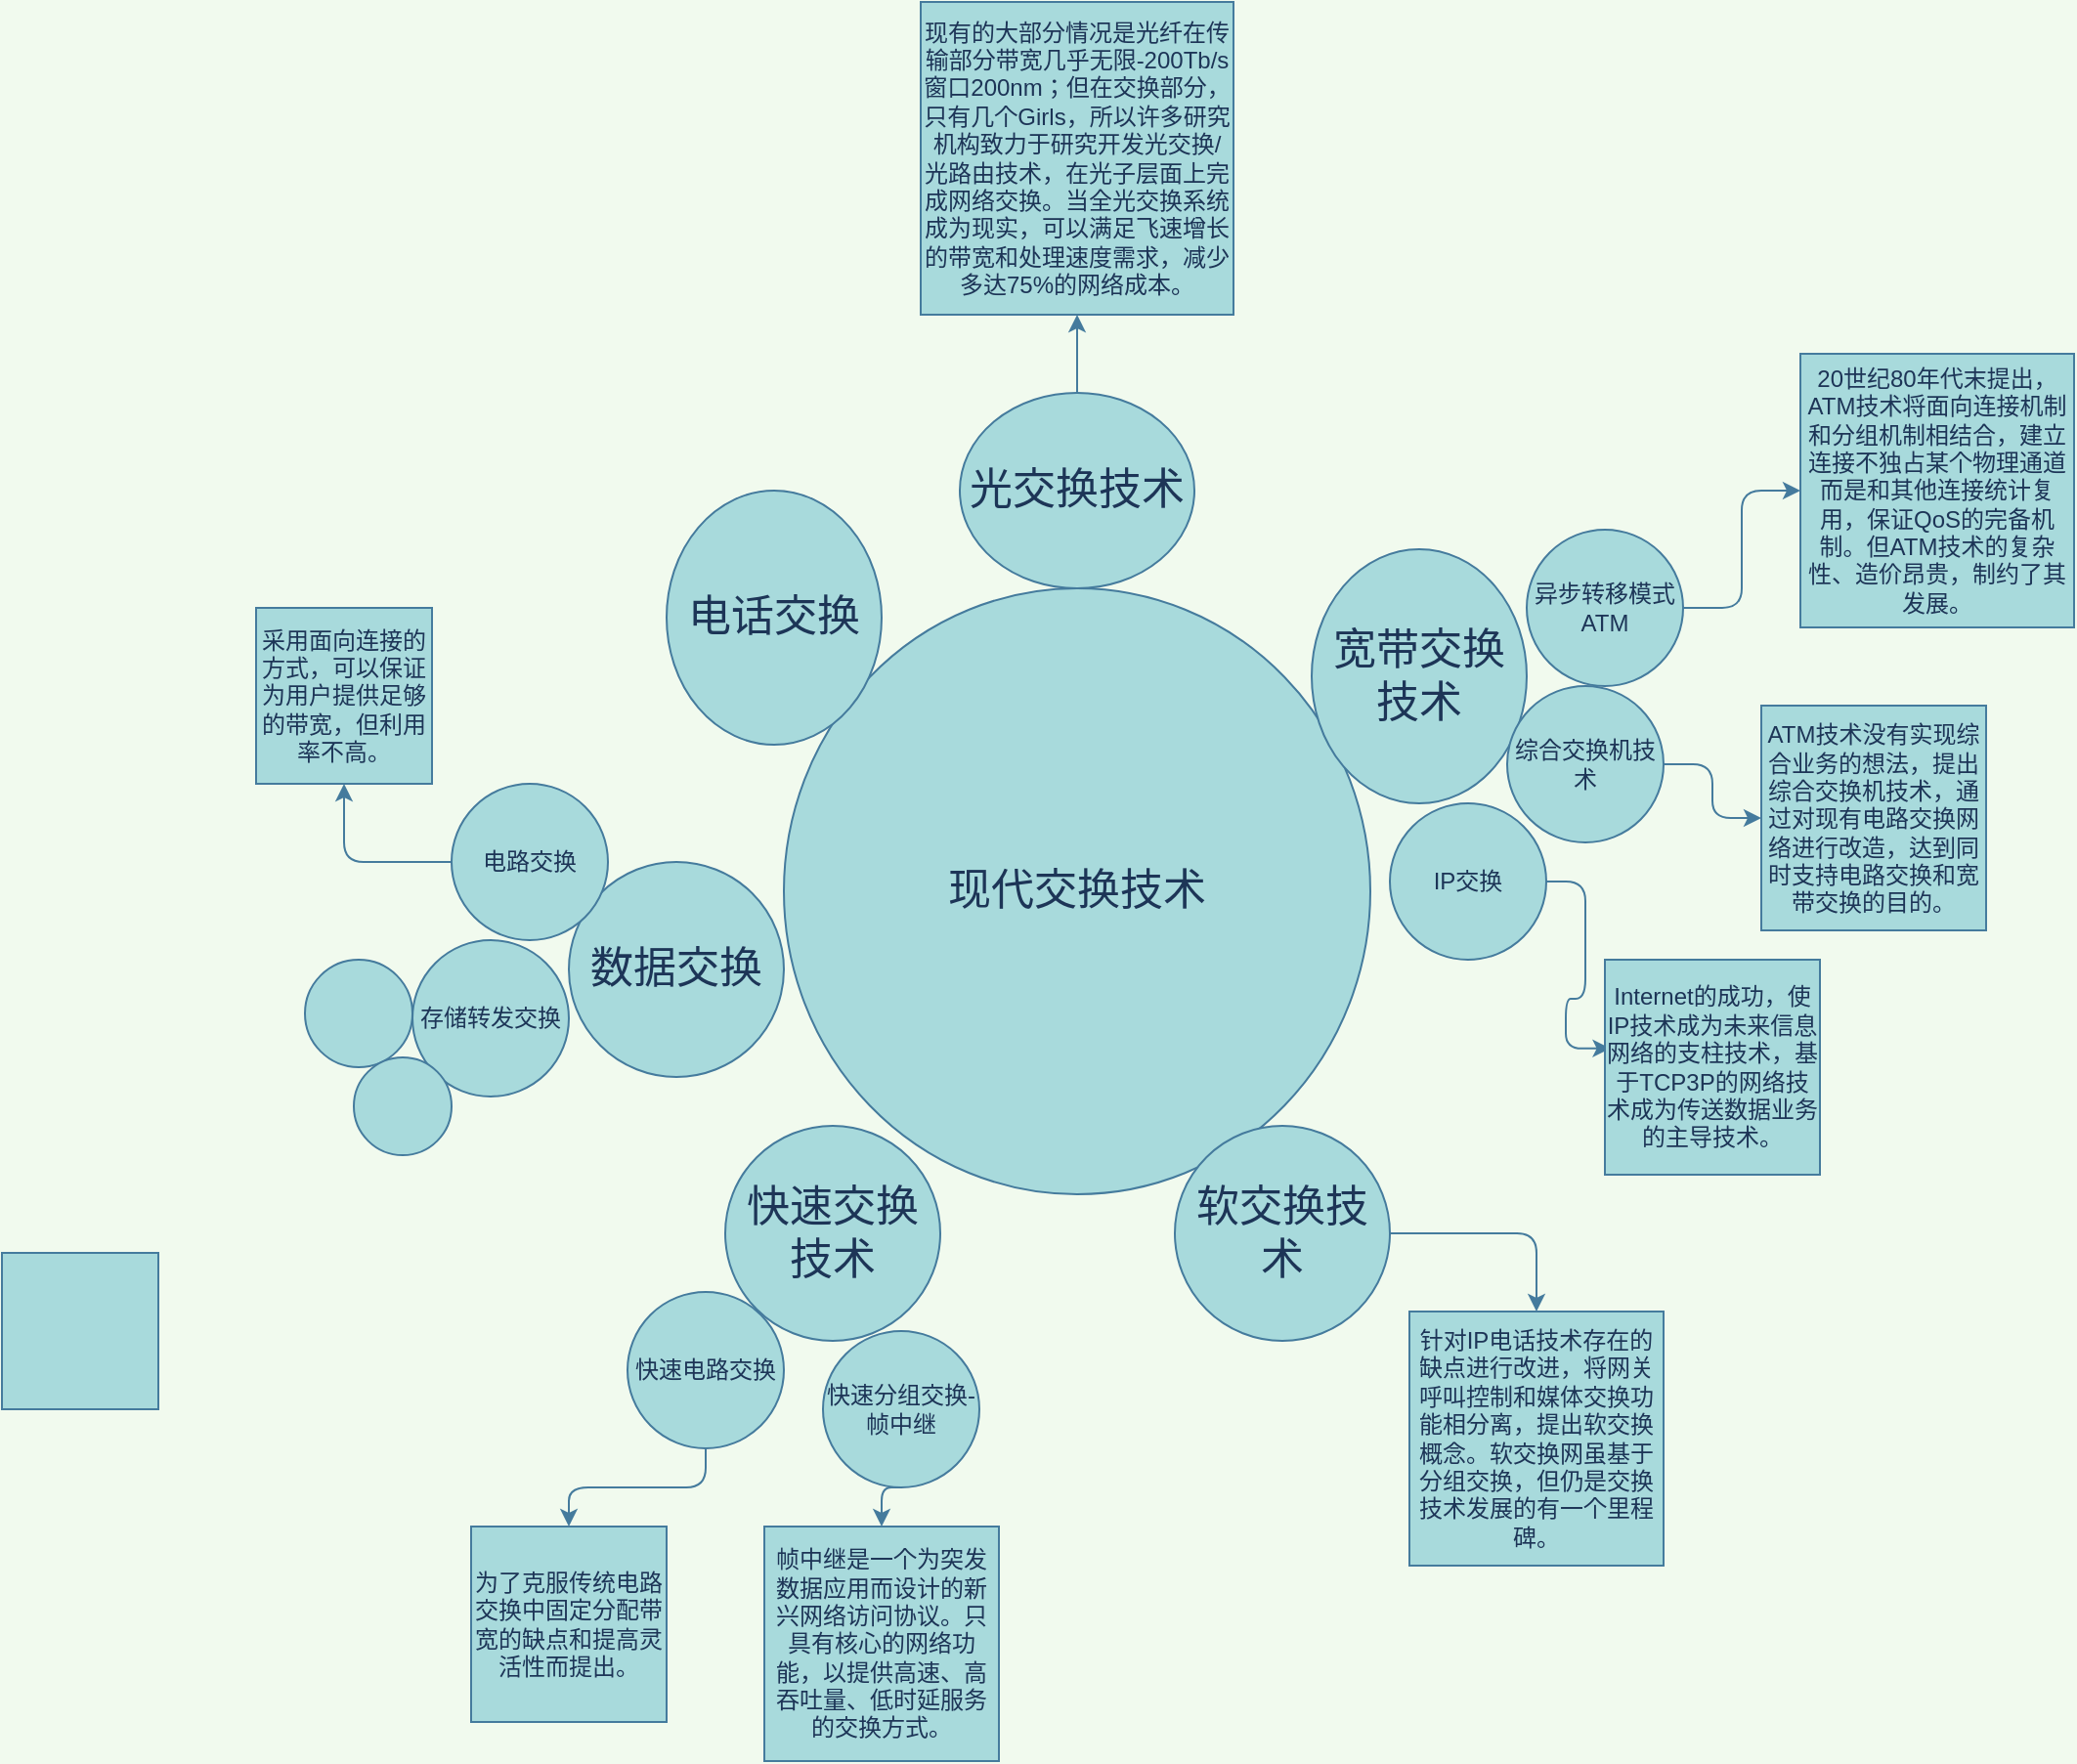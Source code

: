 <mxfile version="13.8.0" type="github">
  <diagram name="Page-1" id="dd472eb7-4b8b-5cd9-a60b-b15522922e76">
    <mxGraphModel dx="2522" dy="1612" grid="1" gridSize="10" guides="1" tooltips="1" connect="1" arrows="1" fold="1" page="1" pageScale="1" pageWidth="1100" pageHeight="850" background="#F1FAEE" math="0" shadow="0">
      <root>
        <mxCell id="0" />
        <mxCell id="1" parent="0" />
        <mxCell id="374e34682ed331ee-1" value="现代交换技术" style="ellipse;whiteSpace=wrap;html=1;rounded=0;shadow=0;dashed=0;comic=0;fontFamily=Verdana;fontSize=22;fontColor=#1D3557;fillColor=#A8DADC;strokeColor=#457B9D;" parent="1" vertex="1">
          <mxGeometry x="390" y="220" width="300" height="310" as="geometry" />
        </mxCell>
        <mxCell id="n56QRDZfdTH0vBFQAGBd-2" style="edgeStyle=orthogonalEdgeStyle;rounded=0;orthogonalLoop=1;jettySize=auto;html=1;strokeColor=#457B9D;fontColor=#1D3557;labelBackgroundColor=#F1FAEE;" edge="1" parent="1" source="45236fa5f4b8e91a-1" target="n56QRDZfdTH0vBFQAGBd-1">
          <mxGeometry relative="1" as="geometry" />
        </mxCell>
        <mxCell id="45236fa5f4b8e91a-1" value="光交换技术" style="ellipse;whiteSpace=wrap;html=1;rounded=0;shadow=0;dashed=0;comic=0;fontFamily=Verdana;fontSize=22;fontColor=#1D3557;fillColor=#A8DADC;strokeColor=#457B9D;" parent="1" vertex="1">
          <mxGeometry x="480" y="120" width="120" height="100" as="geometry" />
        </mxCell>
        <mxCell id="45236fa5f4b8e91a-2" value="数据交换" style="ellipse;whiteSpace=wrap;html=1;rounded=0;shadow=0;dashed=0;comic=0;fontFamily=Verdana;fontSize=22;fontColor=#1D3557;fillColor=#A8DADC;strokeColor=#457B9D;" parent="1" vertex="1">
          <mxGeometry x="280" y="360" width="110" height="110" as="geometry" />
        </mxCell>
        <mxCell id="45236fa5f4b8e91a-3" value="宽带交换技术" style="ellipse;whiteSpace=wrap;html=1;rounded=0;shadow=0;dashed=0;comic=0;fontFamily=Verdana;fontSize=22;fontColor=#1D3557;fillColor=#A8DADC;strokeColor=#457B9D;" parent="1" vertex="1">
          <mxGeometry x="660" y="200" width="110" height="130" as="geometry" />
        </mxCell>
        <mxCell id="45236fa5f4b8e91a-4" value="电话交换" style="ellipse;whiteSpace=wrap;html=1;rounded=0;shadow=0;dashed=0;comic=0;fontFamily=Verdana;fontSize=22;fontColor=#1D3557;fillColor=#A8DADC;strokeColor=#457B9D;" parent="1" vertex="1">
          <mxGeometry x="330" y="170" width="110" height="130" as="geometry" />
        </mxCell>
        <mxCell id="n56QRDZfdTH0vBFQAGBd-15" style="edgeStyle=orthogonalEdgeStyle;curved=0;rounded=1;sketch=0;orthogonalLoop=1;jettySize=auto;html=1;entryX=0.5;entryY=0;entryDx=0;entryDy=0;strokeColor=#457B9D;fillColor=#A8DADC;fontColor=#1D3557;" edge="1" parent="1" source="45236fa5f4b8e91a-6" target="n56QRDZfdTH0vBFQAGBd-4">
          <mxGeometry relative="1" as="geometry" />
        </mxCell>
        <mxCell id="45236fa5f4b8e91a-6" value="软交换技术" style="ellipse;whiteSpace=wrap;html=1;rounded=0;shadow=0;dashed=0;comic=0;fontFamily=Verdana;fontSize=22;fontColor=#1D3557;fillColor=#A8DADC;strokeColor=#457B9D;" parent="1" vertex="1">
          <mxGeometry x="590" y="495" width="110" height="110" as="geometry" />
        </mxCell>
        <mxCell id="45236fa5f4b8e91a-7" value="快速交换技术" style="ellipse;whiteSpace=wrap;html=1;rounded=0;shadow=0;dashed=0;comic=0;fontFamily=Verdana;fontSize=22;fontColor=#1D3557;fillColor=#A8DADC;strokeColor=#457B9D;" parent="1" vertex="1">
          <mxGeometry x="360" y="495" width="110" height="110" as="geometry" />
        </mxCell>
        <mxCell id="n56QRDZfdTH0vBFQAGBd-1" value="现有的大部分情况是光纤在传输部分带宽几乎无限-200Tb/s窗口200nm；但在交换部分，只有几个Girls，所以许多研究机构致力于研究开发光交换/光路由技术，在光子层面上完成网络交换。当全光交换系统成为现实，可以满足飞速增长的带宽和处理速度需求，减少多达75%的网络成本。" style="whiteSpace=wrap;html=1;aspect=fixed;fillColor=#A8DADC;strokeColor=#457B9D;fontColor=#1D3557;" vertex="1" parent="1">
          <mxGeometry x="460" y="-80" width="160" height="160" as="geometry" />
        </mxCell>
        <mxCell id="n56QRDZfdTH0vBFQAGBd-4" value="针对IP电话技术存在的缺点进行改进，将网关呼叫控制和媒体交换功能相分离，提出软交换概念。软交换网虽基于分组交换，但仍是交换技术发展的有一个里程碑。" style="whiteSpace=wrap;html=1;aspect=fixed;rounded=0;sketch=0;strokeColor=#457B9D;fillColor=#A8DADC;fontColor=#1D3557;" vertex="1" parent="1">
          <mxGeometry x="710" y="590" width="130" height="130" as="geometry" />
        </mxCell>
        <mxCell id="n56QRDZfdTH0vBFQAGBd-10" style="edgeStyle=orthogonalEdgeStyle;curved=0;rounded=1;sketch=0;orthogonalLoop=1;jettySize=auto;html=1;exitX=1;exitY=0.5;exitDx=0;exitDy=0;entryX=0;entryY=0.5;entryDx=0;entryDy=0;strokeColor=#457B9D;fillColor=#A8DADC;fontColor=#1D3557;" edge="1" parent="1" source="n56QRDZfdTH0vBFQAGBd-6" target="n56QRDZfdTH0vBFQAGBd-9">
          <mxGeometry relative="1" as="geometry" />
        </mxCell>
        <mxCell id="n56QRDZfdTH0vBFQAGBd-6" value="异步转移模式ATM" style="ellipse;whiteSpace=wrap;html=1;aspect=fixed;rounded=0;sketch=0;strokeColor=#457B9D;fillColor=#A8DADC;fontColor=#1D3557;" vertex="1" parent="1">
          <mxGeometry x="770" y="190" width="80" height="80" as="geometry" />
        </mxCell>
        <mxCell id="n56QRDZfdTH0vBFQAGBd-14" style="edgeStyle=orthogonalEdgeStyle;curved=0;rounded=1;sketch=0;orthogonalLoop=1;jettySize=auto;html=1;exitX=1;exitY=0.5;exitDx=0;exitDy=0;entryX=0.025;entryY=0.413;entryDx=0;entryDy=0;entryPerimeter=0;strokeColor=#457B9D;fillColor=#A8DADC;fontColor=#1D3557;" edge="1" parent="1" source="n56QRDZfdTH0vBFQAGBd-7" target="n56QRDZfdTH0vBFQAGBd-12">
          <mxGeometry relative="1" as="geometry" />
        </mxCell>
        <mxCell id="n56QRDZfdTH0vBFQAGBd-7" value="IP交换" style="ellipse;whiteSpace=wrap;html=1;aspect=fixed;rounded=0;sketch=0;strokeColor=#457B9D;fillColor=#A8DADC;fontColor=#1D3557;" vertex="1" parent="1">
          <mxGeometry x="700" y="330" width="80" height="80" as="geometry" />
        </mxCell>
        <mxCell id="n56QRDZfdTH0vBFQAGBd-13" style="edgeStyle=orthogonalEdgeStyle;curved=0;rounded=1;sketch=0;orthogonalLoop=1;jettySize=auto;html=1;exitX=1;exitY=0.5;exitDx=0;exitDy=0;entryX=0;entryY=0.5;entryDx=0;entryDy=0;strokeColor=#457B9D;fillColor=#A8DADC;fontColor=#1D3557;" edge="1" parent="1" source="n56QRDZfdTH0vBFQAGBd-8" target="n56QRDZfdTH0vBFQAGBd-11">
          <mxGeometry relative="1" as="geometry" />
        </mxCell>
        <mxCell id="n56QRDZfdTH0vBFQAGBd-8" value="综合交换机技术" style="ellipse;whiteSpace=wrap;html=1;aspect=fixed;rounded=0;sketch=0;strokeColor=#457B9D;fillColor=#A8DADC;fontColor=#1D3557;" vertex="1" parent="1">
          <mxGeometry x="760" y="270" width="80" height="80" as="geometry" />
        </mxCell>
        <mxCell id="n56QRDZfdTH0vBFQAGBd-9" value="20世纪80年代末提出，ATM技术将面向连接机制和分组机制相结合，建立连接不独占某个物理通道而是和其他连接统计复用，保证QoS的完备机制。但ATM技术的复杂性、造价昂贵，制约了其发展。" style="whiteSpace=wrap;html=1;aspect=fixed;rounded=0;sketch=0;strokeColor=#457B9D;fillColor=#A8DADC;fontColor=#1D3557;" vertex="1" parent="1">
          <mxGeometry x="910" y="100" width="140" height="140" as="geometry" />
        </mxCell>
        <mxCell id="n56QRDZfdTH0vBFQAGBd-11" value="ATM技术没有实现综合业务的想法，提出综合交换机技术，通过对现有电路交换网络进行改造，达到同时支持电路交换和宽带交换的目的。" style="whiteSpace=wrap;html=1;aspect=fixed;rounded=0;sketch=0;strokeColor=#457B9D;fillColor=#A8DADC;fontColor=#1D3557;" vertex="1" parent="1">
          <mxGeometry x="890" y="280" width="115" height="115" as="geometry" />
        </mxCell>
        <mxCell id="n56QRDZfdTH0vBFQAGBd-12" value="Internet的成功，使IP技术成为未来信息网络的支柱技术，基于TCP3P的网络技术成为传送数据业务的主导技术。" style="whiteSpace=wrap;html=1;aspect=fixed;rounded=0;sketch=0;strokeColor=#457B9D;fillColor=#A8DADC;fontColor=#1D3557;" vertex="1" parent="1">
          <mxGeometry x="810" y="410" width="110" height="110" as="geometry" />
        </mxCell>
        <mxCell id="n56QRDZfdTH0vBFQAGBd-18" value="为了克服传统电路交换中固定分配带宽的缺点和提高灵活性而提出。" style="whiteSpace=wrap;html=1;aspect=fixed;rounded=0;sketch=0;strokeColor=#457B9D;fillColor=#A8DADC;fontColor=#1D3557;" vertex="1" parent="1">
          <mxGeometry x="230" y="700" width="100" height="100" as="geometry" />
        </mxCell>
        <mxCell id="n56QRDZfdTH0vBFQAGBd-19" value="帧中继是一个为突发数据应用而设计的新兴网络访问协议。只具有核心的网络功能，以提供高速、高吞吐量、低时延服务的交换方式。" style="whiteSpace=wrap;html=1;aspect=fixed;rounded=0;sketch=0;strokeColor=#457B9D;fillColor=#A8DADC;fontColor=#1D3557;" vertex="1" parent="1">
          <mxGeometry x="380" y="700" width="120" height="120" as="geometry" />
        </mxCell>
        <mxCell id="n56QRDZfdTH0vBFQAGBd-23" style="edgeStyle=orthogonalEdgeStyle;curved=0;rounded=1;sketch=0;orthogonalLoop=1;jettySize=auto;html=1;entryX=0.5;entryY=0;entryDx=0;entryDy=0;strokeColor=#457B9D;fillColor=#A8DADC;fontColor=#1D3557;" edge="1" parent="1" source="n56QRDZfdTH0vBFQAGBd-20" target="n56QRDZfdTH0vBFQAGBd-18">
          <mxGeometry relative="1" as="geometry" />
        </mxCell>
        <mxCell id="n56QRDZfdTH0vBFQAGBd-20" value="快速电路交换" style="ellipse;whiteSpace=wrap;html=1;aspect=fixed;rounded=0;sketch=0;strokeColor=#457B9D;fillColor=#A8DADC;fontColor=#1D3557;" vertex="1" parent="1">
          <mxGeometry x="310" y="580" width="80" height="80" as="geometry" />
        </mxCell>
        <mxCell id="n56QRDZfdTH0vBFQAGBd-22" style="edgeStyle=orthogonalEdgeStyle;curved=0;rounded=1;sketch=0;orthogonalLoop=1;jettySize=auto;html=1;exitX=0.5;exitY=1;exitDx=0;exitDy=0;entryX=0.5;entryY=0;entryDx=0;entryDy=0;strokeColor=#457B9D;fillColor=#A8DADC;fontColor=#1D3557;" edge="1" parent="1" source="n56QRDZfdTH0vBFQAGBd-21" target="n56QRDZfdTH0vBFQAGBd-19">
          <mxGeometry relative="1" as="geometry" />
        </mxCell>
        <mxCell id="n56QRDZfdTH0vBFQAGBd-21" value="&lt;div&gt;快速分组交换-&lt;/div&gt;&lt;div&gt;帧中继&lt;/div&gt;" style="ellipse;whiteSpace=wrap;html=1;aspect=fixed;rounded=0;sketch=0;strokeColor=#457B9D;fillColor=#A8DADC;fontColor=#1D3557;" vertex="1" parent="1">
          <mxGeometry x="410" y="600" width="80" height="80" as="geometry" />
        </mxCell>
        <mxCell id="n56QRDZfdTH0vBFQAGBd-24" value="采用面向连接的方式，可以保证为用户提供足够的带宽，但利用率不高。" style="whiteSpace=wrap;html=1;aspect=fixed;rounded=0;sketch=0;strokeColor=#457B9D;fillColor=#A8DADC;fontColor=#1D3557;" vertex="1" parent="1">
          <mxGeometry x="120" y="230" width="90" height="90" as="geometry" />
        </mxCell>
        <mxCell id="n56QRDZfdTH0vBFQAGBd-25" value="" style="whiteSpace=wrap;html=1;aspect=fixed;rounded=0;sketch=0;strokeColor=#457B9D;fillColor=#A8DADC;fontColor=#1D3557;" vertex="1" parent="1">
          <mxGeometry x="-10" y="560" width="80" height="80" as="geometry" />
        </mxCell>
        <mxCell id="n56QRDZfdTH0vBFQAGBd-28" style="edgeStyle=orthogonalEdgeStyle;curved=0;rounded=1;sketch=0;orthogonalLoop=1;jettySize=auto;html=1;entryX=0.5;entryY=1;entryDx=0;entryDy=0;strokeColor=#457B9D;fillColor=#A8DADC;fontColor=#1D3557;" edge="1" parent="1" source="n56QRDZfdTH0vBFQAGBd-26" target="n56QRDZfdTH0vBFQAGBd-24">
          <mxGeometry relative="1" as="geometry" />
        </mxCell>
        <mxCell id="n56QRDZfdTH0vBFQAGBd-26" value="电路交换" style="ellipse;whiteSpace=wrap;html=1;aspect=fixed;rounded=0;sketch=0;strokeColor=#457B9D;fillColor=#A8DADC;fontColor=#1D3557;" vertex="1" parent="1">
          <mxGeometry x="220" y="320" width="80" height="80" as="geometry" />
        </mxCell>
        <mxCell id="n56QRDZfdTH0vBFQAGBd-27" value="存储转发交换" style="ellipse;whiteSpace=wrap;html=1;aspect=fixed;rounded=0;sketch=0;strokeColor=#457B9D;fillColor=#A8DADC;fontColor=#1D3557;" vertex="1" parent="1">
          <mxGeometry x="200" y="400" width="80" height="80" as="geometry" />
        </mxCell>
        <mxCell id="n56QRDZfdTH0vBFQAGBd-29" value="" style="ellipse;whiteSpace=wrap;html=1;aspect=fixed;rounded=0;sketch=0;strokeColor=#457B9D;fillColor=#A8DADC;fontColor=#1D3557;" vertex="1" parent="1">
          <mxGeometry x="145" y="410" width="55" height="55" as="geometry" />
        </mxCell>
        <mxCell id="n56QRDZfdTH0vBFQAGBd-30" value="" style="ellipse;whiteSpace=wrap;html=1;aspect=fixed;rounded=0;sketch=0;strokeColor=#457B9D;fillColor=#A8DADC;fontColor=#1D3557;" vertex="1" parent="1">
          <mxGeometry x="170" y="460" width="50" height="50" as="geometry" />
        </mxCell>
      </root>
    </mxGraphModel>
  </diagram>
</mxfile>
